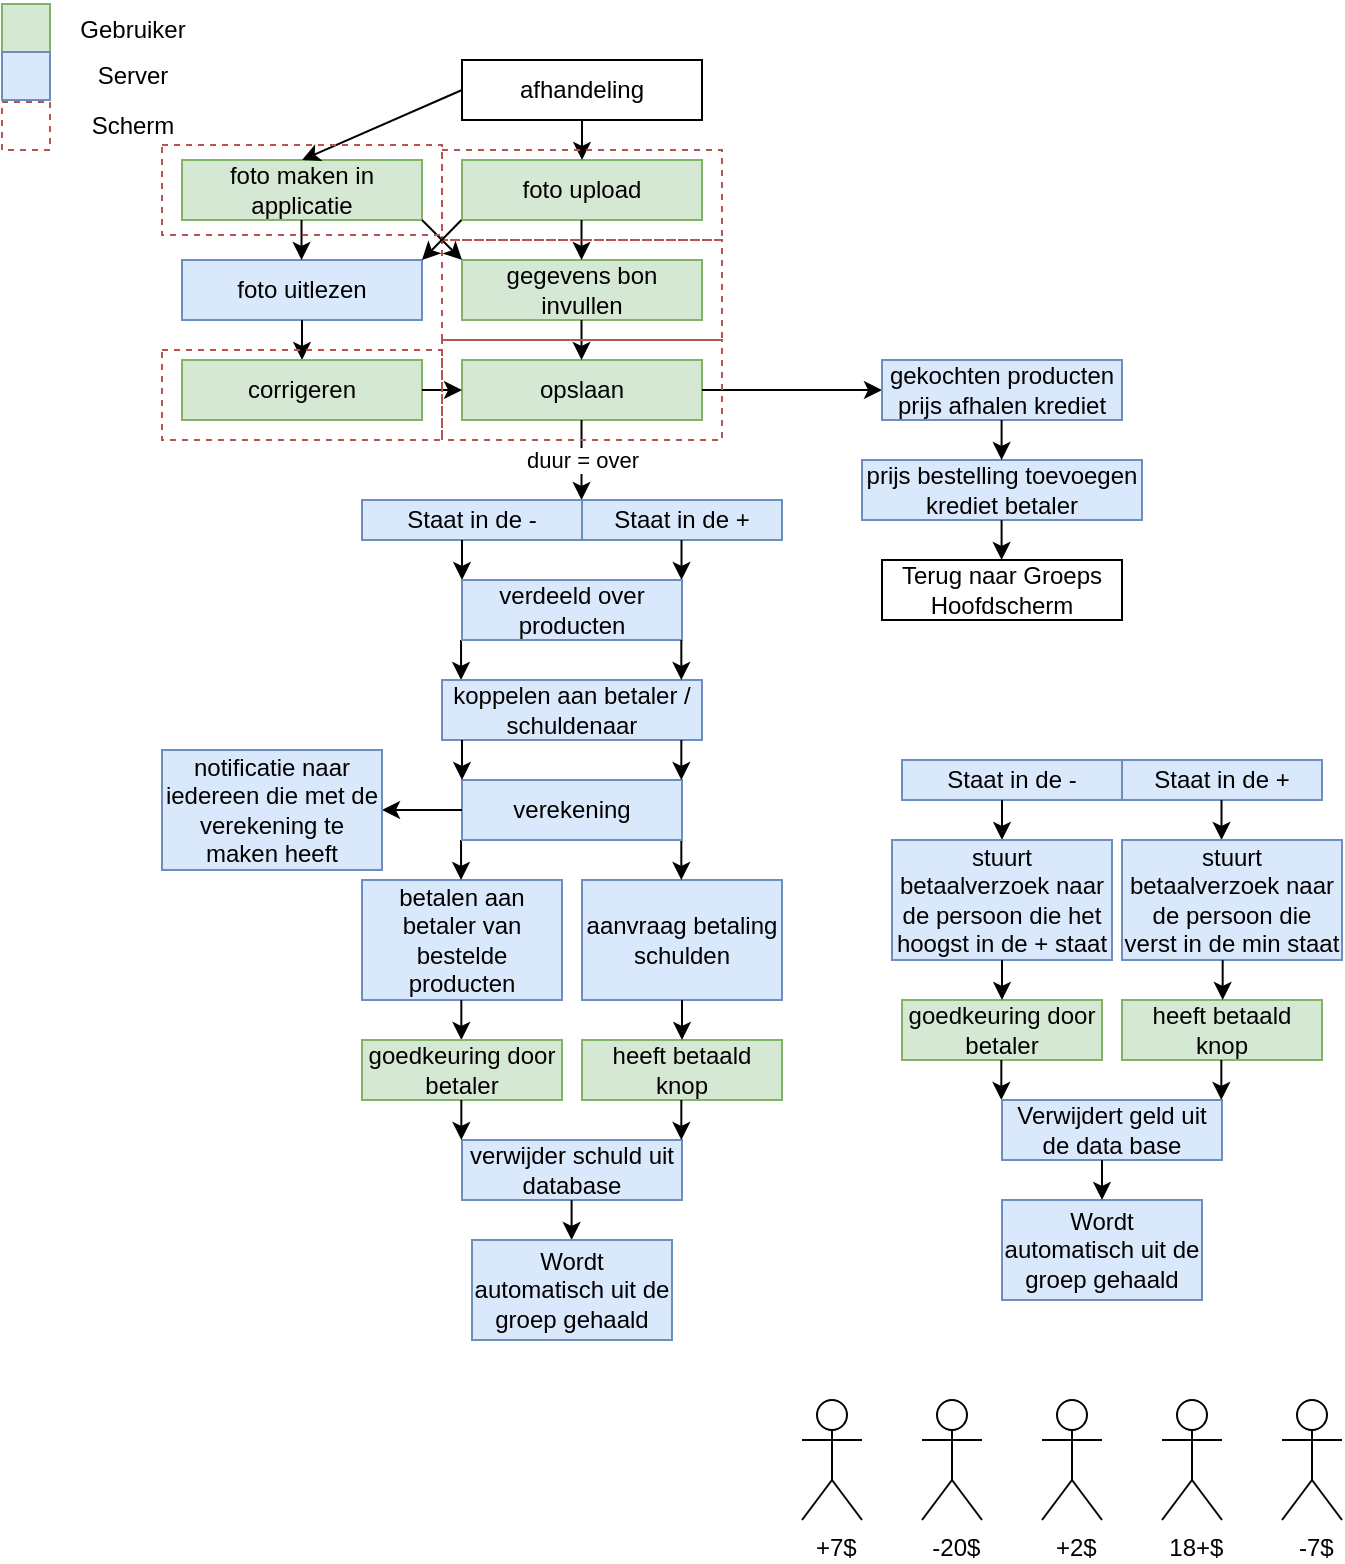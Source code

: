 <mxfile version="20.2.3" type="device"><diagram id="guNRonm8NjfBbrYO6aMm" name="Pagina-1"><mxGraphModel dx="569" dy="346" grid="1" gridSize="10" guides="1" tooltips="1" connect="1" arrows="1" fold="1" page="1" pageScale="1" pageWidth="827" pageHeight="1169" math="0" shadow="0"><root><mxCell id="0"/><mxCell id="1" parent="0"/><mxCell id="zqyF5nAfy3YhWeYYK5RP-1" value="afhandeling" style="rounded=0;whiteSpace=wrap;html=1;" parent="1" vertex="1"><mxGeometry x="340" y="40" width="120" height="30" as="geometry"/></mxCell><mxCell id="zqyF5nAfy3YhWeYYK5RP-2" value="foto maken in applicatie" style="rounded=0;whiteSpace=wrap;html=1;fillColor=#d5e8d4;strokeColor=#82b366;" parent="1" vertex="1"><mxGeometry x="200" y="90" width="120" height="30" as="geometry"/></mxCell><mxCell id="zqyF5nAfy3YhWeYYK5RP-3" value="foto upload" style="rounded=0;whiteSpace=wrap;html=1;fillColor=#d5e8d4;strokeColor=#82b366;" parent="1" vertex="1"><mxGeometry x="340" y="90" width="120" height="30" as="geometry"/></mxCell><mxCell id="zqyF5nAfy3YhWeYYK5RP-4" value="foto uitlezen" style="rounded=0;whiteSpace=wrap;html=1;fillColor=#dae8fc;strokeColor=#6c8ebf;" parent="1" vertex="1"><mxGeometry x="200" y="140" width="120" height="30" as="geometry"/></mxCell><mxCell id="zqyF5nAfy3YhWeYYK5RP-5" value="gegevens bon invullen" style="rounded=0;whiteSpace=wrap;html=1;fillColor=#d5e8d4;strokeColor=#82b366;" parent="1" vertex="1"><mxGeometry x="340" y="140" width="120" height="30" as="geometry"/></mxCell><mxCell id="zqyF5nAfy3YhWeYYK5RP-7" value="" style="endArrow=classic;html=1;rounded=0;exitX=0.5;exitY=1;exitDx=0;exitDy=0;" parent="1" source="zqyF5nAfy3YhWeYYK5RP-1" target="zqyF5nAfy3YhWeYYK5RP-3" edge="1"><mxGeometry width="50" height="50" relative="1" as="geometry"><mxPoint x="390" y="50" as="sourcePoint"/><mxPoint x="440" as="targetPoint"/></mxGeometry></mxCell><mxCell id="zqyF5nAfy3YhWeYYK5RP-8" value="" style="endArrow=classic;html=1;rounded=0;exitX=0.5;exitY=1;exitDx=0;exitDy=0;" parent="1" edge="1"><mxGeometry width="50" height="50" relative="1" as="geometry"><mxPoint x="399.76" y="120" as="sourcePoint"/><mxPoint x="399.76" y="140" as="targetPoint"/></mxGeometry></mxCell><mxCell id="zqyF5nAfy3YhWeYYK5RP-10" value="" style="endArrow=classic;html=1;rounded=0;exitX=0.5;exitY=1;exitDx=0;exitDy=0;" parent="1" edge="1"><mxGeometry width="50" height="50" relative="1" as="geometry"><mxPoint x="259.76" y="120" as="sourcePoint"/><mxPoint x="259.76" y="140" as="targetPoint"/></mxGeometry></mxCell><mxCell id="zqyF5nAfy3YhWeYYK5RP-11" value="" style="endArrow=classic;html=1;rounded=0;exitX=0;exitY=0.5;exitDx=0;exitDy=0;entryX=0.5;entryY=0;entryDx=0;entryDy=0;" parent="1" source="zqyF5nAfy3YhWeYYK5RP-1" target="zqyF5nAfy3YhWeYYK5RP-2" edge="1"><mxGeometry width="50" height="50" relative="1" as="geometry"><mxPoint x="390" y="90" as="sourcePoint"/><mxPoint x="440" y="40" as="targetPoint"/></mxGeometry></mxCell><mxCell id="zqyF5nAfy3YhWeYYK5RP-12" value="opslaan" style="rounded=0;whiteSpace=wrap;html=1;fillColor=#d5e8d4;strokeColor=#82b366;" parent="1" vertex="1"><mxGeometry x="340" y="190" width="120" height="30" as="geometry"/></mxCell><mxCell id="zqyF5nAfy3YhWeYYK5RP-13" value="" style="endArrow=classic;html=1;rounded=0;exitX=0.5;exitY=1;exitDx=0;exitDy=0;" parent="1" edge="1"><mxGeometry width="50" height="50" relative="1" as="geometry"><mxPoint x="399.76" y="170" as="sourcePoint"/><mxPoint x="399.76" y="190" as="targetPoint"/></mxGeometry></mxCell><mxCell id="zqyF5nAfy3YhWeYYK5RP-15" value="" style="endArrow=classic;html=1;rounded=0;exitX=1;exitY=1;exitDx=0;exitDy=0;entryX=0;entryY=0;entryDx=0;entryDy=0;" parent="1" source="zqyF5nAfy3YhWeYYK5RP-2" target="zqyF5nAfy3YhWeYYK5RP-5" edge="1"><mxGeometry width="50" height="50" relative="1" as="geometry"><mxPoint x="390" y="140" as="sourcePoint"/><mxPoint x="440" y="90" as="targetPoint"/></mxGeometry></mxCell><mxCell id="zqyF5nAfy3YhWeYYK5RP-17" value="" style="endArrow=classic;html=1;rounded=0;exitX=0.5;exitY=1;exitDx=0;exitDy=0;" parent="1" source="zqyF5nAfy3YhWeYYK5RP-4" edge="1"><mxGeometry width="50" height="50" relative="1" as="geometry"><mxPoint x="310" y="180" as="sourcePoint"/><mxPoint x="260" y="190" as="targetPoint"/></mxGeometry></mxCell><mxCell id="zqyF5nAfy3YhWeYYK5RP-18" value="corrigeren" style="rounded=0;whiteSpace=wrap;html=1;fillColor=#d5e8d4;strokeColor=#82b366;" parent="1" vertex="1"><mxGeometry x="200" y="190" width="120" height="30" as="geometry"/></mxCell><mxCell id="zqyF5nAfy3YhWeYYK5RP-19" value="" style="endArrow=classic;html=1;rounded=0;exitX=1;exitY=0.5;exitDx=0;exitDy=0;entryX=0;entryY=0.5;entryDx=0;entryDy=0;" parent="1" source="zqyF5nAfy3YhWeYYK5RP-18" target="zqyF5nAfy3YhWeYYK5RP-12" edge="1"><mxGeometry width="50" height="50" relative="1" as="geometry"><mxPoint x="390" y="190" as="sourcePoint"/><mxPoint x="440" y="140" as="targetPoint"/></mxGeometry></mxCell><mxCell id="zqyF5nAfy3YhWeYYK5RP-27" value="Staat in de +" style="rounded=0;whiteSpace=wrap;html=1;fillColor=#dae8fc;strokeColor=#6c8ebf;" parent="1" vertex="1"><mxGeometry x="400" y="260" width="100" height="20" as="geometry"/></mxCell><mxCell id="zqyF5nAfy3YhWeYYK5RP-28" value="duur = over" style="endArrow=classic;html=1;rounded=0;exitX=0.25;exitY=1;exitDx=0;exitDy=0;entryX=1;entryY=0;entryDx=0;entryDy=0;" parent="1" edge="1"><mxGeometry width="50" height="50" relative="1" as="geometry"><mxPoint x="399.76" y="220" as="sourcePoint"/><mxPoint x="399.76" y="260" as="targetPoint"/></mxGeometry></mxCell><mxCell id="zqyF5nAfy3YhWeYYK5RP-29" value="Staat in de -" style="rounded=0;whiteSpace=wrap;html=1;fillColor=#dae8fc;strokeColor=#6c8ebf;" parent="1" vertex="1"><mxGeometry x="290" y="260" width="110" height="20" as="geometry"/></mxCell><mxCell id="zqyF5nAfy3YhWeYYK5RP-32" value="" style="endArrow=classic;html=1;rounded=0;exitX=0.5;exitY=1;exitDx=0;exitDy=0;" parent="1" edge="1"><mxGeometry width="50" height="50" relative="1" as="geometry"><mxPoint x="449.76" y="280" as="sourcePoint"/><mxPoint x="449.76" y="300" as="targetPoint"/></mxGeometry></mxCell><mxCell id="zqyF5nAfy3YhWeYYK5RP-33" value="" style="endArrow=classic;html=1;rounded=0;exitX=0.5;exitY=1;exitDx=0;exitDy=0;" parent="1" edge="1"><mxGeometry width="50" height="50" relative="1" as="geometry"><mxPoint x="340" y="280" as="sourcePoint"/><mxPoint x="340" y="300" as="targetPoint"/></mxGeometry></mxCell><mxCell id="zqyF5nAfy3YhWeYYK5RP-36" value="" style="endArrow=classic;html=1;rounded=0;exitX=0.5;exitY=1;exitDx=0;exitDy=0;" parent="1" edge="1"><mxGeometry width="50" height="50" relative="1" as="geometry"><mxPoint x="339.52" y="330" as="sourcePoint"/><mxPoint x="339.52" y="350" as="targetPoint"/></mxGeometry></mxCell><mxCell id="zqyF5nAfy3YhWeYYK5RP-37" value="koppelen aan betaler / schuldenaar" style="rounded=0;whiteSpace=wrap;html=1;fillColor=#dae8fc;strokeColor=#6c8ebf;" parent="1" vertex="1"><mxGeometry x="330" y="350" width="130" height="30" as="geometry"/></mxCell><mxCell id="zqyF5nAfy3YhWeYYK5RP-42" style="edgeStyle=orthogonalEdgeStyle;rounded=0;orthogonalLoop=1;jettySize=auto;html=1;exitX=0.5;exitY=0;exitDx=0;exitDy=0;" parent="1" source="zqyF5nAfy3YhWeYYK5RP-38" edge="1"><mxGeometry relative="1" as="geometry"><mxPoint x="339.759" y="450.276" as="targetPoint"/></mxGeometry></mxCell><mxCell id="zqyF5nAfy3YhWeYYK5RP-38" value="betalen aan betaler van bestelde producten" style="rounded=0;whiteSpace=wrap;html=1;fillColor=#dae8fc;strokeColor=#6c8ebf;" parent="1" vertex="1"><mxGeometry x="290" y="450" width="100" height="60" as="geometry"/></mxCell><mxCell id="zqyF5nAfy3YhWeYYK5RP-40" value="" style="endArrow=classic;html=1;rounded=0;exitX=0.5;exitY=1;exitDx=0;exitDy=0;" parent="1" edge="1"><mxGeometry width="50" height="50" relative="1" as="geometry"><mxPoint x="339.52" y="430" as="sourcePoint"/><mxPoint x="339.52" y="450" as="targetPoint"/></mxGeometry></mxCell><mxCell id="zqyF5nAfy3YhWeYYK5RP-43" value="" style="endArrow=classic;html=1;rounded=0;exitX=0.5;exitY=1;exitDx=0;exitDy=0;" parent="1" edge="1"><mxGeometry width="50" height="50" relative="1" as="geometry"><mxPoint x="339.67" y="510" as="sourcePoint"/><mxPoint x="339.67" y="530" as="targetPoint"/></mxGeometry></mxCell><mxCell id="zqyF5nAfy3YhWeYYK5RP-44" value="goedkeuring door betaler" style="rounded=0;whiteSpace=wrap;html=1;fillColor=#d5e8d4;strokeColor=#82b366;" parent="1" vertex="1"><mxGeometry x="290" y="530" width="100" height="30" as="geometry"/></mxCell><mxCell id="zqyF5nAfy3YhWeYYK5RP-45" value="verwijder schuld uit database" style="rounded=0;whiteSpace=wrap;html=1;fillColor=#dae8fc;strokeColor=#6c8ebf;" parent="1" vertex="1"><mxGeometry x="340" y="580" width="110" height="30" as="geometry"/></mxCell><mxCell id="zqyF5nAfy3YhWeYYK5RP-46" value="" style="endArrow=classic;html=1;rounded=0;exitX=0.5;exitY=1;exitDx=0;exitDy=0;" parent="1" edge="1"><mxGeometry width="50" height="50" relative="1" as="geometry"><mxPoint x="339.67" y="560" as="sourcePoint"/><mxPoint x="339.67" y="580" as="targetPoint"/></mxGeometry></mxCell><mxCell id="zqyF5nAfy3YhWeYYK5RP-47" value="verdeeld over producten" style="rounded=0;whiteSpace=wrap;html=1;fillColor=#dae8fc;strokeColor=#6c8ebf;" parent="1" vertex="1"><mxGeometry x="340" y="300" width="110" height="30" as="geometry"/></mxCell><mxCell id="zqyF5nAfy3YhWeYYK5RP-48" value="" style="endArrow=classic;html=1;rounded=0;exitX=0.5;exitY=1;exitDx=0;exitDy=0;" parent="1" edge="1"><mxGeometry width="50" height="50" relative="1" as="geometry"><mxPoint x="449.67" y="330" as="sourcePoint"/><mxPoint x="449.67" y="350" as="targetPoint"/></mxGeometry></mxCell><mxCell id="zqyF5nAfy3YhWeYYK5RP-49" value="aanvraag betaling schulden" style="rounded=0;whiteSpace=wrap;html=1;fillColor=#dae8fc;strokeColor=#6c8ebf;" parent="1" vertex="1"><mxGeometry x="400" y="450" width="100" height="60" as="geometry"/></mxCell><mxCell id="zqyF5nAfy3YhWeYYK5RP-50" value="heeft betaald knop" style="rounded=0;whiteSpace=wrap;html=1;fillColor=#d5e8d4;strokeColor=#82b366;" parent="1" vertex="1"><mxGeometry x="400" y="530" width="100" height="30" as="geometry"/></mxCell><mxCell id="zqyF5nAfy3YhWeYYK5RP-54" value="" style="endArrow=classic;html=1;rounded=0;exitX=0.5;exitY=1;exitDx=0;exitDy=0;" parent="1" edge="1"><mxGeometry width="50" height="50" relative="1" as="geometry"><mxPoint x="449.67" y="430" as="sourcePoint"/><mxPoint x="449.67" y="450" as="targetPoint"/></mxGeometry></mxCell><mxCell id="zqyF5nAfy3YhWeYYK5RP-55" value="" style="endArrow=classic;html=1;rounded=0;exitX=0.5;exitY=1;exitDx=0;exitDy=0;" parent="1" edge="1"><mxGeometry width="50" height="50" relative="1" as="geometry"><mxPoint x="450" y="510" as="sourcePoint"/><mxPoint x="450" y="530" as="targetPoint"/></mxGeometry></mxCell><mxCell id="zqyF5nAfy3YhWeYYK5RP-56" value="" style="endArrow=classic;html=1;rounded=0;exitX=0.5;exitY=1;exitDx=0;exitDy=0;" parent="1" edge="1"><mxGeometry width="50" height="50" relative="1" as="geometry"><mxPoint x="449.67" y="560" as="sourcePoint"/><mxPoint x="449.67" y="580" as="targetPoint"/></mxGeometry></mxCell><mxCell id="zqyF5nAfy3YhWeYYK5RP-57" value="" style="endArrow=classic;html=1;rounded=0;exitX=1;exitY=0.5;exitDx=0;exitDy=0;entryX=0;entryY=0.5;entryDx=0;entryDy=0;" parent="1" source="zqyF5nAfy3YhWeYYK5RP-12" target="zqyF5nAfy3YhWeYYK5RP-63" edge="1"><mxGeometry width="50" height="50" relative="1" as="geometry"><mxPoint x="380" y="340" as="sourcePoint"/><mxPoint x="510" y="205" as="targetPoint"/></mxGeometry></mxCell><mxCell id="zqyF5nAfy3YhWeYYK5RP-59" value="prijs bestelling toevoegen krediet betaler" style="rounded=0;whiteSpace=wrap;html=1;fillColor=#dae8fc;strokeColor=#6c8ebf;" parent="1" vertex="1"><mxGeometry x="540" y="240" width="140" height="30" as="geometry"/></mxCell><mxCell id="zqyF5nAfy3YhWeYYK5RP-63" value="gekochten producten prijs afhalen krediet" style="rounded=0;whiteSpace=wrap;html=1;fillColor=#dae8fc;strokeColor=#6c8ebf;" parent="1" vertex="1"><mxGeometry x="550" y="190" width="120" height="30" as="geometry"/></mxCell><mxCell id="zqyF5nAfy3YhWeYYK5RP-64" value="" style="endArrow=classic;html=1;rounded=0;exitX=0.5;exitY=1;exitDx=0;exitDy=0;" parent="1" edge="1"><mxGeometry width="50" height="50" relative="1" as="geometry"><mxPoint x="609.8" y="220" as="sourcePoint"/><mxPoint x="609.8" y="240" as="targetPoint"/></mxGeometry></mxCell><mxCell id="zqyF5nAfy3YhWeYYK5RP-65" value="" style="endArrow=classic;html=1;rounded=0;exitX=0.5;exitY=1;exitDx=0;exitDy=0;" parent="1" edge="1"><mxGeometry width="50" height="50" relative="1" as="geometry"><mxPoint x="609.8" y="270" as="sourcePoint"/><mxPoint x="609.8" y="290" as="targetPoint"/></mxGeometry></mxCell><mxCell id="zqyF5nAfy3YhWeYYK5RP-68" value="Terug naar Groeps Hoofdscherm" style="rounded=0;whiteSpace=wrap;html=1;" parent="1" vertex="1"><mxGeometry x="550" y="290" width="120" height="30" as="geometry"/></mxCell><mxCell id="zqyF5nAfy3YhWeYYK5RP-69" value="" style="endArrow=classic;html=1;rounded=0;exitX=0.5;exitY=1;exitDx=0;exitDy=0;" parent="1" edge="1"><mxGeometry width="50" height="50" relative="1" as="geometry"><mxPoint x="394.8" y="610" as="sourcePoint"/><mxPoint x="394.8" y="630" as="targetPoint"/></mxGeometry></mxCell><mxCell id="zqyF5nAfy3YhWeYYK5RP-71" value="Wordt automatisch uit de groep gehaald" style="rounded=0;whiteSpace=wrap;html=1;fillColor=#dae8fc;strokeColor=#6c8ebf;" parent="1" vertex="1"><mxGeometry x="345" y="630" width="100" height="50" as="geometry"/></mxCell><mxCell id="zqyF5nAfy3YhWeYYK5RP-72" value="verekening" style="rounded=0;whiteSpace=wrap;html=1;fillColor=#dae8fc;strokeColor=#6c8ebf;" parent="1" vertex="1"><mxGeometry x="340" y="400" width="110" height="30" as="geometry"/></mxCell><mxCell id="zqyF5nAfy3YhWeYYK5RP-73" value="" style="endArrow=classic;html=1;rounded=0;exitX=0.5;exitY=1;exitDx=0;exitDy=0;" parent="1" edge="1"><mxGeometry width="50" height="50" relative="1" as="geometry"><mxPoint x="340.0" y="380" as="sourcePoint"/><mxPoint x="340.0" y="400" as="targetPoint"/></mxGeometry></mxCell><mxCell id="zqyF5nAfy3YhWeYYK5RP-74" value="" style="endArrow=classic;html=1;rounded=0;exitX=0.5;exitY=1;exitDx=0;exitDy=0;" parent="1" edge="1"><mxGeometry width="50" height="50" relative="1" as="geometry"><mxPoint x="449.67" y="380" as="sourcePoint"/><mxPoint x="449.67" y="400" as="targetPoint"/></mxGeometry></mxCell><mxCell id="zqyF5nAfy3YhWeYYK5RP-75" value="" style="endArrow=classic;html=1;rounded=0;exitX=0;exitY=0.5;exitDx=0;exitDy=0;" parent="1" source="zqyF5nAfy3YhWeYYK5RP-72" edge="1"><mxGeometry width="50" height="50" relative="1" as="geometry"><mxPoint x="330" y="520" as="sourcePoint"/><mxPoint x="300" y="415" as="targetPoint"/></mxGeometry></mxCell><mxCell id="zqyF5nAfy3YhWeYYK5RP-76" value="notificatie naar iedereen die met de verekening te maken heeft" style="rounded=0;whiteSpace=wrap;html=1;fillColor=#dae8fc;strokeColor=#6c8ebf;" parent="1" vertex="1"><mxGeometry x="190" y="385" width="110" height="60" as="geometry"/></mxCell><mxCell id="AAadrTvnQurx3PPW6P7R-1" value="" style="rounded=0;whiteSpace=wrap;html=1;dashed=1;fillColor=none;fillStyle=cross-hatch;strokeColor=#b85450;" parent="1" vertex="1"><mxGeometry x="330" y="85" width="140" height="45" as="geometry"/></mxCell><mxCell id="AAadrTvnQurx3PPW6P7R-2" value="" style="rounded=0;whiteSpace=wrap;html=1;dashed=1;fillColor=none;fillStyle=cross-hatch;strokeColor=#b85450;" parent="1" vertex="1"><mxGeometry x="190" y="82.5" width="140" height="45" as="geometry"/></mxCell><mxCell id="AAadrTvnQurx3PPW6P7R-5" value="" style="rounded=0;whiteSpace=wrap;html=1;dashed=1;fillColor=none;fillStyle=cross-hatch;strokeColor=#b85450;" parent="1" vertex="1"><mxGeometry x="330" y="180" width="140" height="50" as="geometry"/></mxCell><mxCell id="AAadrTvnQurx3PPW6P7R-6" value="" style="whiteSpace=wrap;html=1;aspect=fixed;fillColor=#d5e8d4;strokeColor=#82b366;" parent="1" vertex="1"><mxGeometry x="110" y="12" width="24" height="24" as="geometry"/></mxCell><mxCell id="AAadrTvnQurx3PPW6P7R-7" value="" style="whiteSpace=wrap;html=1;aspect=fixed;fillColor=#dae8fc;strokeColor=#6c8ebf;" parent="1" vertex="1"><mxGeometry x="110" y="36" width="24" height="24" as="geometry"/></mxCell><mxCell id="AAadrTvnQurx3PPW6P7R-8" value="Gebruiker" style="text;html=1;align=center;verticalAlign=middle;resizable=0;points=[];autosize=1;strokeColor=none;fillColor=none;" parent="1" vertex="1"><mxGeometry x="135" y="10" width="80" height="30" as="geometry"/></mxCell><mxCell id="AAadrTvnQurx3PPW6P7R-9" value="Server" style="text;html=1;align=center;verticalAlign=middle;resizable=0;points=[];autosize=1;strokeColor=none;fillColor=none;" parent="1" vertex="1"><mxGeometry x="145" y="33" width="60" height="30" as="geometry"/></mxCell><mxCell id="AAadrTvnQurx3PPW6P7R-11" value="" style="whiteSpace=wrap;html=1;aspect=fixed;fillColor=none;strokeColor=#b85450;dashed=1;" parent="1" vertex="1"><mxGeometry x="110" y="61" width="24" height="24" as="geometry"/></mxCell><mxCell id="AAadrTvnQurx3PPW6P7R-12" value="Scherm" style="text;html=1;align=center;verticalAlign=middle;resizable=0;points=[];autosize=1;strokeColor=none;fillColor=none;" parent="1" vertex="1"><mxGeometry x="145" y="58" width="60" height="30" as="geometry"/></mxCell><mxCell id="AAadrTvnQurx3PPW6P7R-13" value="" style="rounded=0;whiteSpace=wrap;html=1;dashed=1;fillColor=none;fillStyle=cross-hatch;strokeColor=#b85450;" parent="1" vertex="1"><mxGeometry x="330" y="130" width="140" height="50" as="geometry"/></mxCell><mxCell id="AAadrTvnQurx3PPW6P7R-14" value="" style="rounded=0;whiteSpace=wrap;html=1;dashed=1;fillColor=none;fillStyle=cross-hatch;strokeColor=#b85450;" parent="1" vertex="1"><mxGeometry x="190" y="185" width="140" height="45" as="geometry"/></mxCell><mxCell id="m9C3XFXBdtXLSQp4xuWe-2" value="Staat in de +" style="rounded=0;whiteSpace=wrap;html=1;fillColor=#dae8fc;strokeColor=#6c8ebf;" vertex="1" parent="1"><mxGeometry x="670" y="390" width="100" height="20" as="geometry"/></mxCell><mxCell id="m9C3XFXBdtXLSQp4xuWe-3" value="Staat in de -" style="rounded=0;whiteSpace=wrap;html=1;fillColor=#dae8fc;strokeColor=#6c8ebf;" vertex="1" parent="1"><mxGeometry x="560" y="390" width="110" height="20" as="geometry"/></mxCell><mxCell id="m9C3XFXBdtXLSQp4xuWe-4" value="" style="endArrow=classic;html=1;rounded=0;exitX=0.5;exitY=1;exitDx=0;exitDy=0;" edge="1" parent="1"><mxGeometry width="50" height="50" relative="1" as="geometry"><mxPoint x="719.76" y="410.0" as="sourcePoint"/><mxPoint x="719.76" y="430.0" as="targetPoint"/></mxGeometry></mxCell><mxCell id="m9C3XFXBdtXLSQp4xuWe-5" value="" style="endArrow=classic;html=1;rounded=0;exitX=0.5;exitY=1;exitDx=0;exitDy=0;" edge="1" parent="1"><mxGeometry width="50" height="50" relative="1" as="geometry"><mxPoint x="610" y="410.0" as="sourcePoint"/><mxPoint x="610" y="430.0" as="targetPoint"/></mxGeometry></mxCell><mxCell id="m9C3XFXBdtXLSQp4xuWe-6" value="stuurt betaalverzoek naar de persoon die het hoogst in de + staat" style="rounded=0;whiteSpace=wrap;html=1;fillColor=#dae8fc;strokeColor=#6c8ebf;" vertex="1" parent="1"><mxGeometry x="555" y="430" width="110" height="60" as="geometry"/></mxCell><mxCell id="m9C3XFXBdtXLSQp4xuWe-7" value="stuurt betaalverzoek naar de persoon die verst in de min staat" style="rounded=0;whiteSpace=wrap;html=1;fillColor=#dae8fc;strokeColor=#6c8ebf;" vertex="1" parent="1"><mxGeometry x="670" y="430" width="110" height="60" as="geometry"/></mxCell><mxCell id="m9C3XFXBdtXLSQp4xuWe-8" value="goedkeuring door betaler" style="rounded=0;whiteSpace=wrap;html=1;fillColor=#d5e8d4;strokeColor=#82b366;" vertex="1" parent="1"><mxGeometry x="560" y="510" width="100" height="30" as="geometry"/></mxCell><mxCell id="m9C3XFXBdtXLSQp4xuWe-9" value="" style="endArrow=classic;html=1;rounded=0;exitX=0.5;exitY=1;exitDx=0;exitDy=0;" edge="1" parent="1"><mxGeometry width="50" height="50" relative="1" as="geometry"><mxPoint x="609.67" y="540" as="sourcePoint"/><mxPoint x="609.67" y="560" as="targetPoint"/></mxGeometry></mxCell><mxCell id="m9C3XFXBdtXLSQp4xuWe-10" value="heeft betaald knop" style="rounded=0;whiteSpace=wrap;html=1;fillColor=#d5e8d4;strokeColor=#82b366;" vertex="1" parent="1"><mxGeometry x="670" y="510" width="100" height="30" as="geometry"/></mxCell><mxCell id="m9C3XFXBdtXLSQp4xuWe-11" value="" style="endArrow=classic;html=1;rounded=0;exitX=0.5;exitY=1;exitDx=0;exitDy=0;" edge="1" parent="1"><mxGeometry width="50" height="50" relative="1" as="geometry"><mxPoint x="719.67" y="540" as="sourcePoint"/><mxPoint x="719.67" y="560" as="targetPoint"/></mxGeometry></mxCell><mxCell id="m9C3XFXBdtXLSQp4xuWe-12" value="" style="endArrow=classic;html=1;rounded=0;exitX=0.5;exitY=1;exitDx=0;exitDy=0;" edge="1" parent="1"><mxGeometry width="50" height="50" relative="1" as="geometry"><mxPoint x="610" y="490" as="sourcePoint"/><mxPoint x="610" y="510" as="targetPoint"/></mxGeometry></mxCell><mxCell id="m9C3XFXBdtXLSQp4xuWe-13" value="" style="endArrow=classic;html=1;rounded=0;exitX=0.5;exitY=1;exitDx=0;exitDy=0;" edge="1" parent="1"><mxGeometry width="50" height="50" relative="1" as="geometry"><mxPoint x="720.33" y="490" as="sourcePoint"/><mxPoint x="720.33" y="510" as="targetPoint"/></mxGeometry></mxCell><mxCell id="m9C3XFXBdtXLSQp4xuWe-14" value="Verwijdert geld uit de data base" style="rounded=0;whiteSpace=wrap;html=1;fillColor=#dae8fc;strokeColor=#6c8ebf;" vertex="1" parent="1"><mxGeometry x="610" y="560" width="110" height="30" as="geometry"/></mxCell><mxCell id="m9C3XFXBdtXLSQp4xuWe-15" value="Wordt automatisch uit de groep gehaald" style="rounded=0;whiteSpace=wrap;html=1;fillColor=#dae8fc;strokeColor=#6c8ebf;" vertex="1" parent="1"><mxGeometry x="610" y="610" width="100" height="50" as="geometry"/></mxCell><mxCell id="m9C3XFXBdtXLSQp4xuWe-16" value="" style="endArrow=classic;html=1;rounded=0;exitX=0.5;exitY=1;exitDx=0;exitDy=0;" edge="1" parent="1"><mxGeometry width="50" height="50" relative="1" as="geometry"><mxPoint x="660" y="590.0" as="sourcePoint"/><mxPoint x="660" y="610" as="targetPoint"/></mxGeometry></mxCell><mxCell id="m9C3XFXBdtXLSQp4xuWe-17" value="&amp;nbsp;+2$" style="shape=umlActor;verticalLabelPosition=bottom;verticalAlign=top;html=1;outlineConnect=0;" vertex="1" parent="1"><mxGeometry x="630" y="710" width="30" height="60" as="geometry"/></mxCell><mxCell id="m9C3XFXBdtXLSQp4xuWe-18" value="&amp;nbsp;-20$" style="shape=umlActor;verticalLabelPosition=bottom;verticalAlign=top;html=1;outlineConnect=0;" vertex="1" parent="1"><mxGeometry x="570" y="710" width="30" height="60" as="geometry"/></mxCell><mxCell id="m9C3XFXBdtXLSQp4xuWe-27" value="&amp;nbsp;18+$" style="shape=umlActor;verticalLabelPosition=bottom;verticalAlign=top;html=1;outlineConnect=0;" vertex="1" parent="1"><mxGeometry x="690" y="710" width="30" height="60" as="geometry"/></mxCell><mxCell id="m9C3XFXBdtXLSQp4xuWe-32" value="&amp;nbsp;+7$" style="shape=umlActor;verticalLabelPosition=bottom;verticalAlign=top;html=1;outlineConnect=0;" vertex="1" parent="1"><mxGeometry x="510" y="710" width="30" height="60" as="geometry"/></mxCell><mxCell id="m9C3XFXBdtXLSQp4xuWe-33" value="&amp;nbsp;-7$" style="shape=umlActor;verticalLabelPosition=bottom;verticalAlign=top;html=1;outlineConnect=0;" vertex="1" parent="1"><mxGeometry x="750" y="710" width="30" height="60" as="geometry"/></mxCell><mxCell id="m9C3XFXBdtXLSQp4xuWe-34" value="" style="endArrow=classic;html=1;rounded=0;exitX=0.5;exitY=1;exitDx=0;exitDy=0;entryX=1;entryY=0;entryDx=0;entryDy=0;" edge="1" parent="1" target="zqyF5nAfy3YhWeYYK5RP-4"><mxGeometry width="50" height="50" relative="1" as="geometry"><mxPoint x="339.72" y="120" as="sourcePoint"/><mxPoint x="339.72" y="140" as="targetPoint"/></mxGeometry></mxCell></root></mxGraphModel></diagram></mxfile>